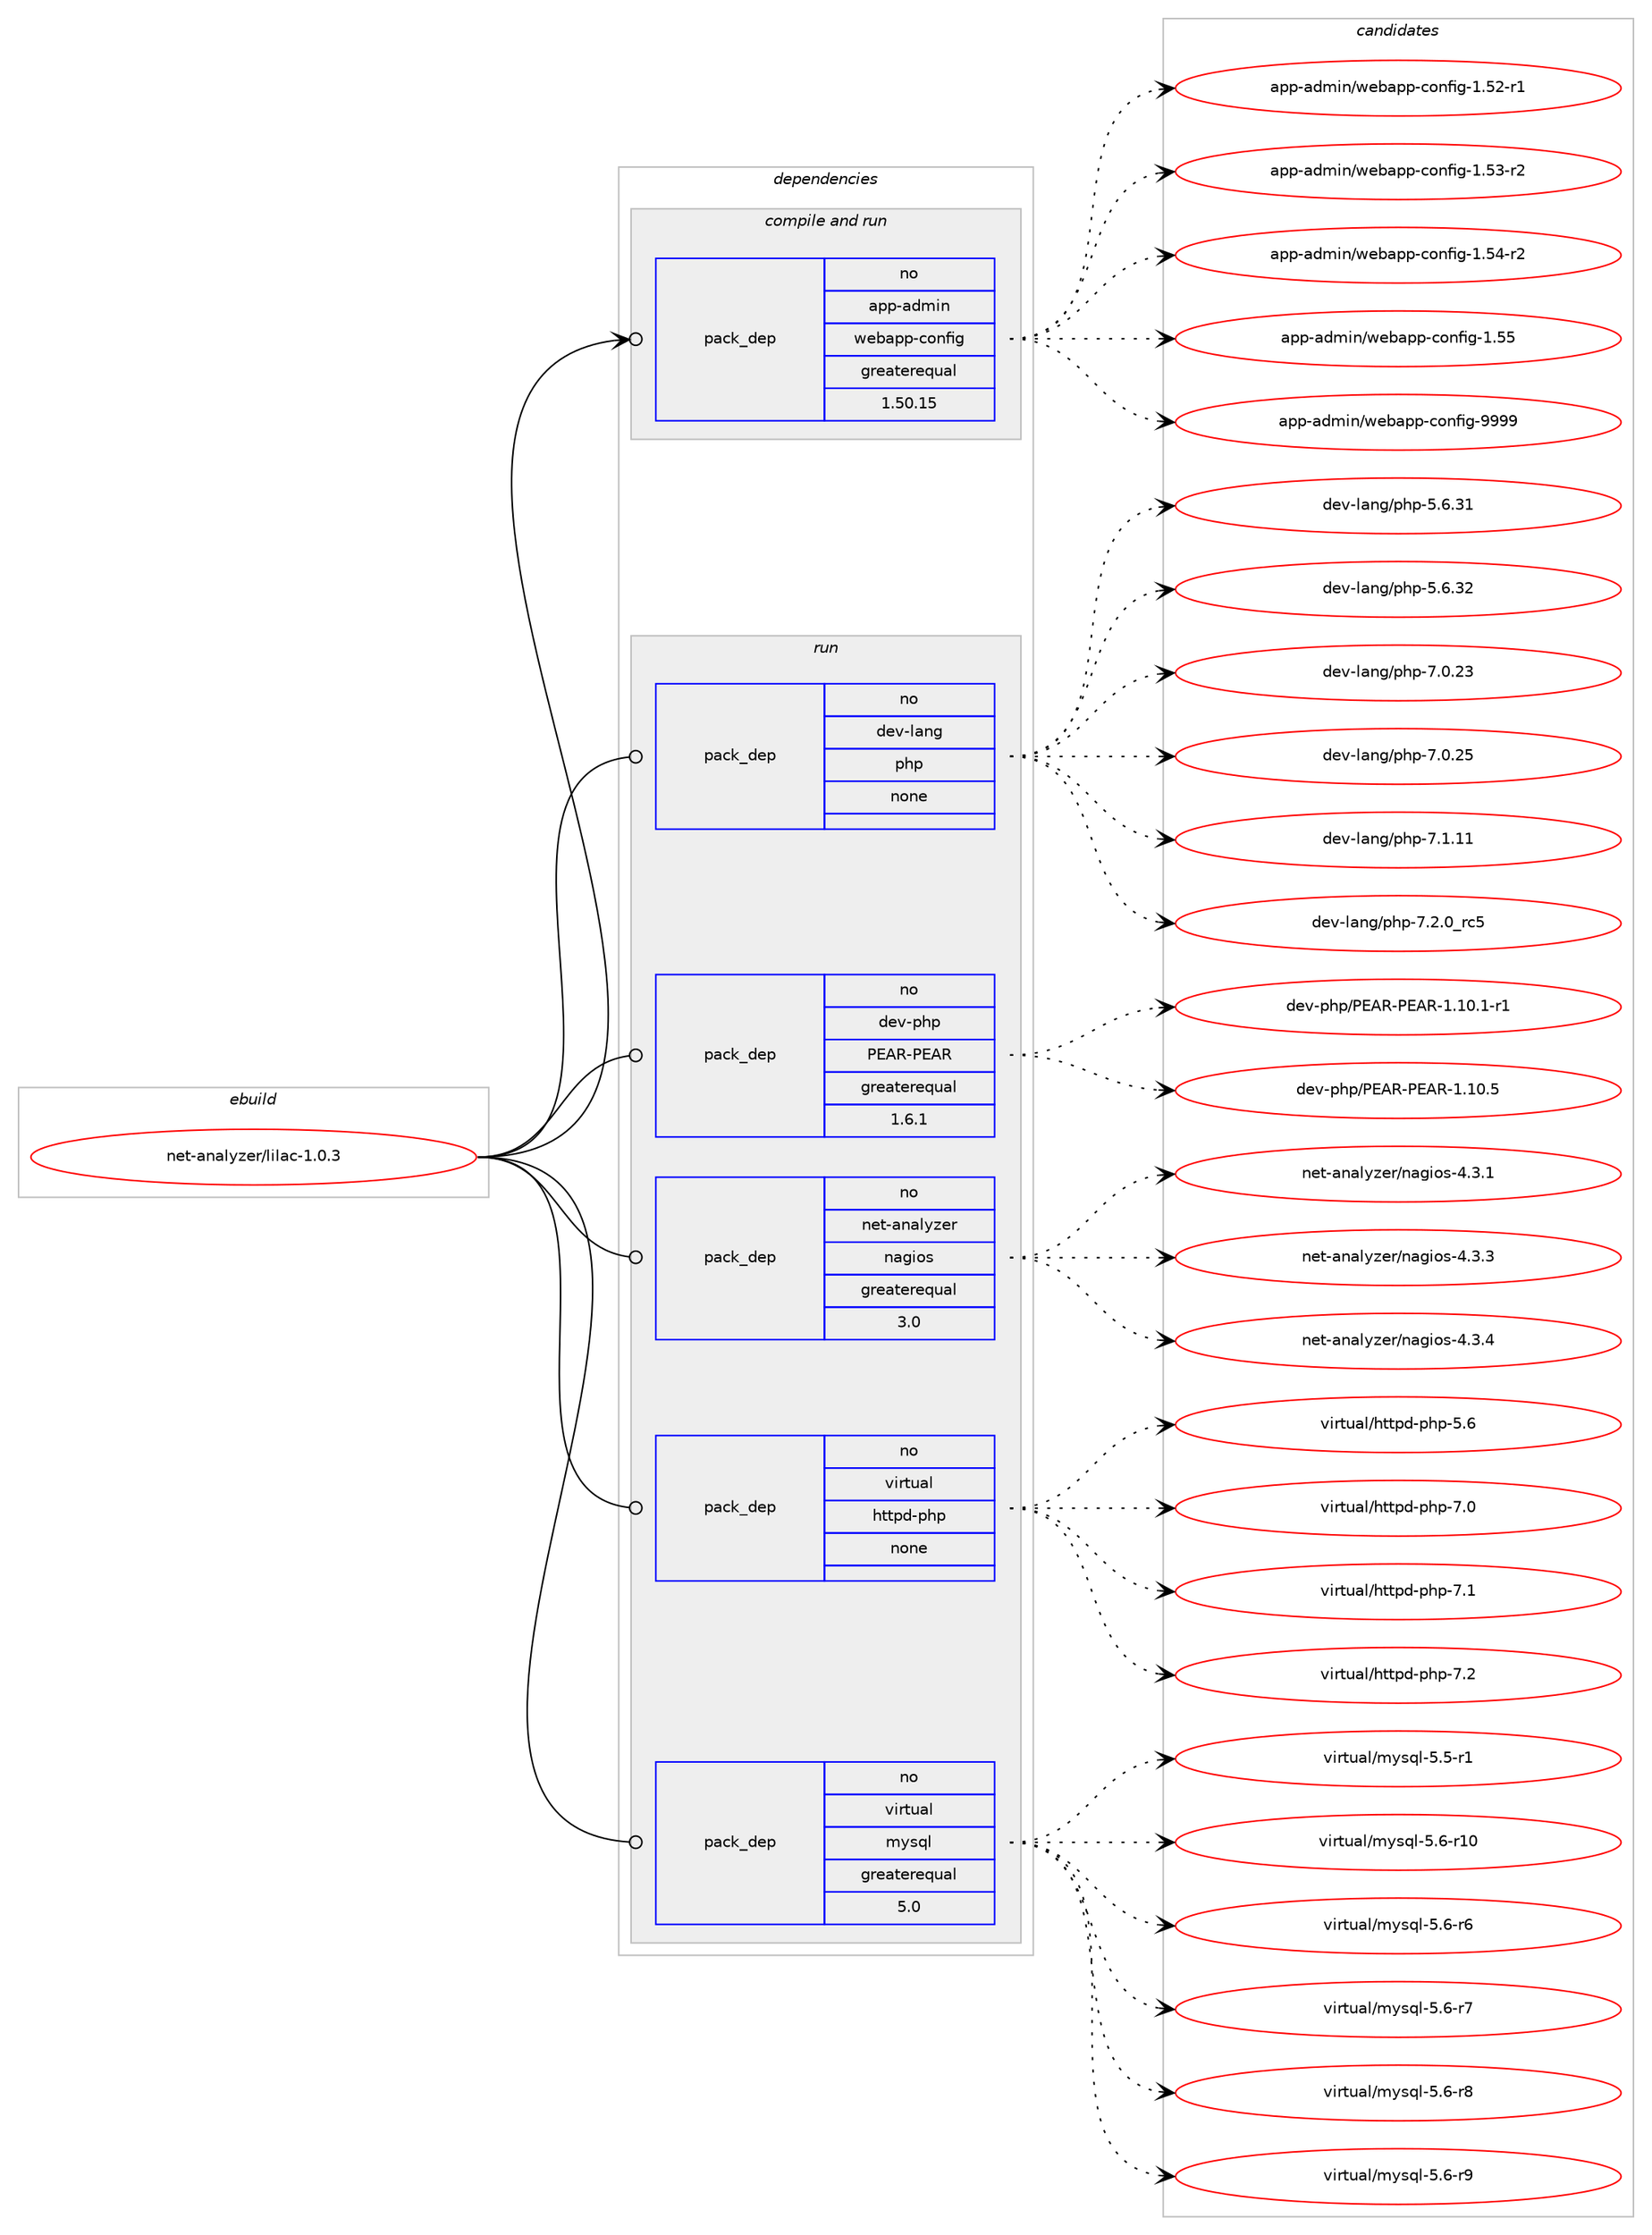 digraph prolog {

# *************
# Graph options
# *************

newrank=true;
concentrate=true;
compound=true;
graph [rankdir=LR,fontname=Helvetica,fontsize=10,ranksep=1.5];#, ranksep=2.5, nodesep=0.2];
edge  [arrowhead=vee];
node  [fontname=Helvetica,fontsize=10];

# **********
# The ebuild
# **********

subgraph cluster_leftcol {
color=gray;
rank=same;
label=<<i>ebuild</i>>;
id [label="net-analyzer/lilac-1.0.3", color=red, width=4, href="../net-analyzer/lilac-1.0.3.svg"];
}

# ****************
# The dependencies
# ****************

subgraph cluster_midcol {
color=gray;
label=<<i>dependencies</i>>;
subgraph cluster_compile {
fillcolor="#eeeeee";
style=filled;
label=<<i>compile</i>>;
}
subgraph cluster_compileandrun {
fillcolor="#eeeeee";
style=filled;
label=<<i>compile and run</i>>;
subgraph pack294737 {
dependency399947 [label=<<TABLE BORDER="0" CELLBORDER="1" CELLSPACING="0" CELLPADDING="4" WIDTH="220"><TR><TD ROWSPAN="6" CELLPADDING="30">pack_dep</TD></TR><TR><TD WIDTH="110">no</TD></TR><TR><TD>app-admin</TD></TR><TR><TD>webapp-config</TD></TR><TR><TD>greaterequal</TD></TR><TR><TD>1.50.15</TD></TR></TABLE>>, shape=none, color=blue];
}
id:e -> dependency399947:w [weight=20,style="solid",arrowhead="odotvee"];
}
subgraph cluster_run {
fillcolor="#eeeeee";
style=filled;
label=<<i>run</i>>;
subgraph pack294738 {
dependency399948 [label=<<TABLE BORDER="0" CELLBORDER="1" CELLSPACING="0" CELLPADDING="4" WIDTH="220"><TR><TD ROWSPAN="6" CELLPADDING="30">pack_dep</TD></TR><TR><TD WIDTH="110">no</TD></TR><TR><TD>dev-lang</TD></TR><TR><TD>php</TD></TR><TR><TD>none</TD></TR><TR><TD></TD></TR></TABLE>>, shape=none, color=blue];
}
id:e -> dependency399948:w [weight=20,style="solid",arrowhead="odot"];
subgraph pack294739 {
dependency399949 [label=<<TABLE BORDER="0" CELLBORDER="1" CELLSPACING="0" CELLPADDING="4" WIDTH="220"><TR><TD ROWSPAN="6" CELLPADDING="30">pack_dep</TD></TR><TR><TD WIDTH="110">no</TD></TR><TR><TD>dev-php</TD></TR><TR><TD>PEAR-PEAR</TD></TR><TR><TD>greaterequal</TD></TR><TR><TD>1.6.1</TD></TR></TABLE>>, shape=none, color=blue];
}
id:e -> dependency399949:w [weight=20,style="solid",arrowhead="odot"];
subgraph pack294740 {
dependency399950 [label=<<TABLE BORDER="0" CELLBORDER="1" CELLSPACING="0" CELLPADDING="4" WIDTH="220"><TR><TD ROWSPAN="6" CELLPADDING="30">pack_dep</TD></TR><TR><TD WIDTH="110">no</TD></TR><TR><TD>net-analyzer</TD></TR><TR><TD>nagios</TD></TR><TR><TD>greaterequal</TD></TR><TR><TD>3.0</TD></TR></TABLE>>, shape=none, color=blue];
}
id:e -> dependency399950:w [weight=20,style="solid",arrowhead="odot"];
subgraph pack294741 {
dependency399951 [label=<<TABLE BORDER="0" CELLBORDER="1" CELLSPACING="0" CELLPADDING="4" WIDTH="220"><TR><TD ROWSPAN="6" CELLPADDING="30">pack_dep</TD></TR><TR><TD WIDTH="110">no</TD></TR><TR><TD>virtual</TD></TR><TR><TD>httpd-php</TD></TR><TR><TD>none</TD></TR><TR><TD></TD></TR></TABLE>>, shape=none, color=blue];
}
id:e -> dependency399951:w [weight=20,style="solid",arrowhead="odot"];
subgraph pack294742 {
dependency399952 [label=<<TABLE BORDER="0" CELLBORDER="1" CELLSPACING="0" CELLPADDING="4" WIDTH="220"><TR><TD ROWSPAN="6" CELLPADDING="30">pack_dep</TD></TR><TR><TD WIDTH="110">no</TD></TR><TR><TD>virtual</TD></TR><TR><TD>mysql</TD></TR><TR><TD>greaterequal</TD></TR><TR><TD>5.0</TD></TR></TABLE>>, shape=none, color=blue];
}
id:e -> dependency399952:w [weight=20,style="solid",arrowhead="odot"];
}
}

# **************
# The candidates
# **************

subgraph cluster_choices {
rank=same;
color=gray;
label=<<i>candidates</i>>;

subgraph choice294737 {
color=black;
nodesep=1;
choice971121124597100109105110471191019897112112459911111010210510345494653504511449 [label="app-admin/webapp-config-1.52-r1", color=red, width=4,href="../app-admin/webapp-config-1.52-r1.svg"];
choice971121124597100109105110471191019897112112459911111010210510345494653514511450 [label="app-admin/webapp-config-1.53-r2", color=red, width=4,href="../app-admin/webapp-config-1.53-r2.svg"];
choice971121124597100109105110471191019897112112459911111010210510345494653524511450 [label="app-admin/webapp-config-1.54-r2", color=red, width=4,href="../app-admin/webapp-config-1.54-r2.svg"];
choice97112112459710010910511047119101989711211245991111101021051034549465353 [label="app-admin/webapp-config-1.55", color=red, width=4,href="../app-admin/webapp-config-1.55.svg"];
choice97112112459710010910511047119101989711211245991111101021051034557575757 [label="app-admin/webapp-config-9999", color=red, width=4,href="../app-admin/webapp-config-9999.svg"];
dependency399947:e -> choice971121124597100109105110471191019897112112459911111010210510345494653504511449:w [style=dotted,weight="100"];
dependency399947:e -> choice971121124597100109105110471191019897112112459911111010210510345494653514511450:w [style=dotted,weight="100"];
dependency399947:e -> choice971121124597100109105110471191019897112112459911111010210510345494653524511450:w [style=dotted,weight="100"];
dependency399947:e -> choice97112112459710010910511047119101989711211245991111101021051034549465353:w [style=dotted,weight="100"];
dependency399947:e -> choice97112112459710010910511047119101989711211245991111101021051034557575757:w [style=dotted,weight="100"];
}
subgraph choice294738 {
color=black;
nodesep=1;
choice10010111845108971101034711210411245534654465149 [label="dev-lang/php-5.6.31", color=red, width=4,href="../dev-lang/php-5.6.31.svg"];
choice10010111845108971101034711210411245534654465150 [label="dev-lang/php-5.6.32", color=red, width=4,href="../dev-lang/php-5.6.32.svg"];
choice10010111845108971101034711210411245554648465051 [label="dev-lang/php-7.0.23", color=red, width=4,href="../dev-lang/php-7.0.23.svg"];
choice10010111845108971101034711210411245554648465053 [label="dev-lang/php-7.0.25", color=red, width=4,href="../dev-lang/php-7.0.25.svg"];
choice10010111845108971101034711210411245554649464949 [label="dev-lang/php-7.1.11", color=red, width=4,href="../dev-lang/php-7.1.11.svg"];
choice100101118451089711010347112104112455546504648951149953 [label="dev-lang/php-7.2.0_rc5", color=red, width=4,href="../dev-lang/php-7.2.0_rc5.svg"];
dependency399948:e -> choice10010111845108971101034711210411245534654465149:w [style=dotted,weight="100"];
dependency399948:e -> choice10010111845108971101034711210411245534654465150:w [style=dotted,weight="100"];
dependency399948:e -> choice10010111845108971101034711210411245554648465051:w [style=dotted,weight="100"];
dependency399948:e -> choice10010111845108971101034711210411245554648465053:w [style=dotted,weight="100"];
dependency399948:e -> choice10010111845108971101034711210411245554649464949:w [style=dotted,weight="100"];
dependency399948:e -> choice100101118451089711010347112104112455546504648951149953:w [style=dotted,weight="100"];
}
subgraph choice294739 {
color=black;
nodesep=1;
choice1001011184511210411247806965824580696582454946494846494511449 [label="dev-php/PEAR-PEAR-1.10.1-r1", color=red, width=4,href="../dev-php/PEAR-PEAR-1.10.1-r1.svg"];
choice100101118451121041124780696582458069658245494649484653 [label="dev-php/PEAR-PEAR-1.10.5", color=red, width=4,href="../dev-php/PEAR-PEAR-1.10.5.svg"];
dependency399949:e -> choice1001011184511210411247806965824580696582454946494846494511449:w [style=dotted,weight="100"];
dependency399949:e -> choice100101118451121041124780696582458069658245494649484653:w [style=dotted,weight="100"];
}
subgraph choice294740 {
color=black;
nodesep=1;
choice1101011164597110971081211221011144711097103105111115455246514649 [label="net-analyzer/nagios-4.3.1", color=red, width=4,href="../net-analyzer/nagios-4.3.1.svg"];
choice1101011164597110971081211221011144711097103105111115455246514651 [label="net-analyzer/nagios-4.3.3", color=red, width=4,href="../net-analyzer/nagios-4.3.3.svg"];
choice1101011164597110971081211221011144711097103105111115455246514652 [label="net-analyzer/nagios-4.3.4", color=red, width=4,href="../net-analyzer/nagios-4.3.4.svg"];
dependency399950:e -> choice1101011164597110971081211221011144711097103105111115455246514649:w [style=dotted,weight="100"];
dependency399950:e -> choice1101011164597110971081211221011144711097103105111115455246514651:w [style=dotted,weight="100"];
dependency399950:e -> choice1101011164597110971081211221011144711097103105111115455246514652:w [style=dotted,weight="100"];
}
subgraph choice294741 {
color=black;
nodesep=1;
choice11810511411611797108471041161161121004511210411245534654 [label="virtual/httpd-php-5.6", color=red, width=4,href="../virtual/httpd-php-5.6.svg"];
choice11810511411611797108471041161161121004511210411245554648 [label="virtual/httpd-php-7.0", color=red, width=4,href="../virtual/httpd-php-7.0.svg"];
choice11810511411611797108471041161161121004511210411245554649 [label="virtual/httpd-php-7.1", color=red, width=4,href="../virtual/httpd-php-7.1.svg"];
choice11810511411611797108471041161161121004511210411245554650 [label="virtual/httpd-php-7.2", color=red, width=4,href="../virtual/httpd-php-7.2.svg"];
dependency399951:e -> choice11810511411611797108471041161161121004511210411245534654:w [style=dotted,weight="100"];
dependency399951:e -> choice11810511411611797108471041161161121004511210411245554648:w [style=dotted,weight="100"];
dependency399951:e -> choice11810511411611797108471041161161121004511210411245554649:w [style=dotted,weight="100"];
dependency399951:e -> choice11810511411611797108471041161161121004511210411245554650:w [style=dotted,weight="100"];
}
subgraph choice294742 {
color=black;
nodesep=1;
choice1181051141161179710847109121115113108455346534511449 [label="virtual/mysql-5.5-r1", color=red, width=4,href="../virtual/mysql-5.5-r1.svg"];
choice118105114116117971084710912111511310845534654451144948 [label="virtual/mysql-5.6-r10", color=red, width=4,href="../virtual/mysql-5.6-r10.svg"];
choice1181051141161179710847109121115113108455346544511454 [label="virtual/mysql-5.6-r6", color=red, width=4,href="../virtual/mysql-5.6-r6.svg"];
choice1181051141161179710847109121115113108455346544511455 [label="virtual/mysql-5.6-r7", color=red, width=4,href="../virtual/mysql-5.6-r7.svg"];
choice1181051141161179710847109121115113108455346544511456 [label="virtual/mysql-5.6-r8", color=red, width=4,href="../virtual/mysql-5.6-r8.svg"];
choice1181051141161179710847109121115113108455346544511457 [label="virtual/mysql-5.6-r9", color=red, width=4,href="../virtual/mysql-5.6-r9.svg"];
dependency399952:e -> choice1181051141161179710847109121115113108455346534511449:w [style=dotted,weight="100"];
dependency399952:e -> choice118105114116117971084710912111511310845534654451144948:w [style=dotted,weight="100"];
dependency399952:e -> choice1181051141161179710847109121115113108455346544511454:w [style=dotted,weight="100"];
dependency399952:e -> choice1181051141161179710847109121115113108455346544511455:w [style=dotted,weight="100"];
dependency399952:e -> choice1181051141161179710847109121115113108455346544511456:w [style=dotted,weight="100"];
dependency399952:e -> choice1181051141161179710847109121115113108455346544511457:w [style=dotted,weight="100"];
}
}

}
